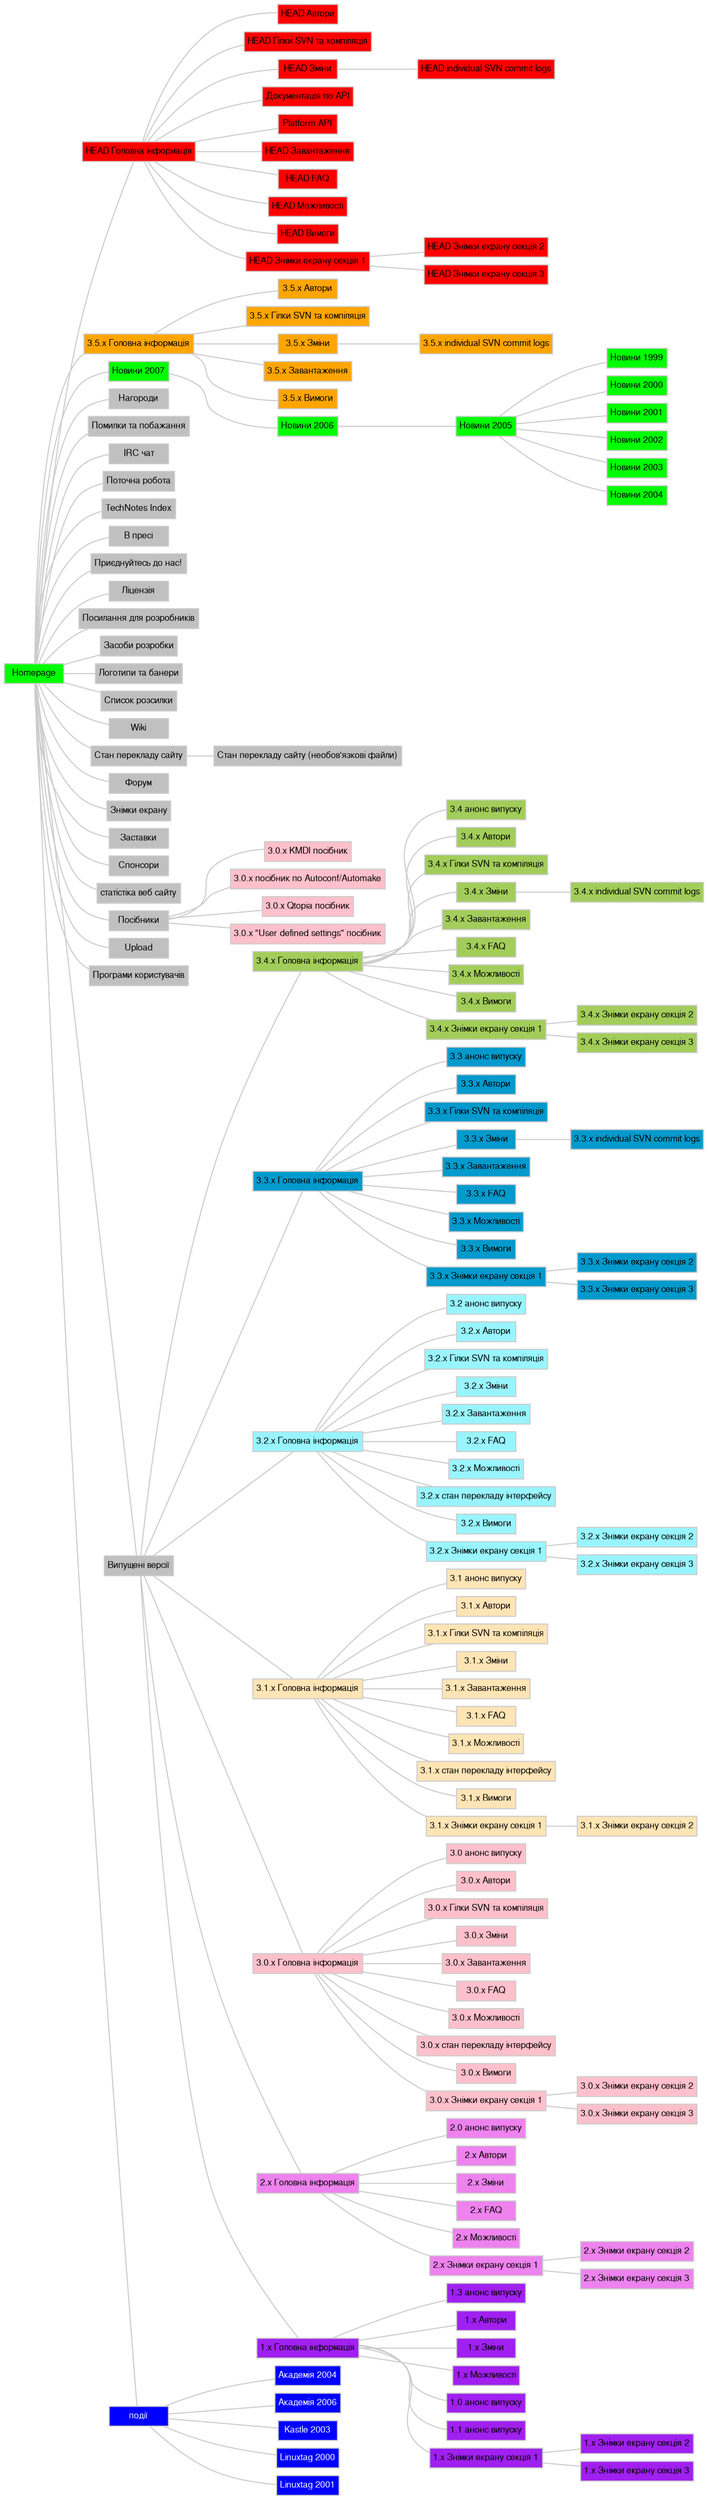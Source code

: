 digraph G {
  fontpath="/usr/X11R6/lib/X11/fonts/truetype";
  charset="utf-8";
  rankdir="LR";
  ranksep="0.2";
  nodesep="0.1";
  overlap="false";
  node [shape="box",color="#cccccc",fontname="FreeSans", fontsize="8",fontcolor="#000000" margin="0.04" height="0.25"];
  edge [color="#cccccc",arrowhead="none"];
  21 [label="HEAD Автори", URL="../index.html?filename=HEAD/authors.html", fillcolor="red", fontcolor="", style="filled"];
  27 -> 21;
  22 [label="HEAD Гілки SVN та компіляція", URL="../index.html?filename=HEAD/branches_compiling.html", fillcolor="red", fontcolor="", style="filled"];
  27 -> 22;
  159 [label="HEAD individual SVN commit logs", URL="../index.html?filename=HEAD/ChangeLog.html", fillcolor="red", fontcolor="", style="filled"];
  29 -> 159;
  29 [label="HEAD Зміни", URL="../index.html?filename=HEAD/changes.html", fillcolor="red", fontcolor="", style="filled"];
  27 -> 29;
  136 [label="Документація по API", URL="../HEAD/doc/api/", fillcolor="red", fontcolor="", style="filled"];
  27 -> 136;
  139 [label="Platform API", URL="../HEAD/doc/platform/", fillcolor="red", fontcolor="", style="filled"];
  27 -> 139;
  24 [label="HEAD Завантаження", URL="../index.html?filename=HEAD/download.html", fillcolor="red", fontcolor="", style="filled"];
  27 -> 24;
  31 [label="HEAD FAQ", URL="../index.html?filename=HEAD/faq.html", fillcolor="red", fontcolor="", style="filled"];
  27 -> 31;
  30 [label="HEAD Можливості", URL="../index.html?filename=HEAD/features.html", fillcolor="red", fontcolor="", style="filled"];
  27 -> 30;
  27 [label="HEAD Головна інформація", URL="../index.html?filename=HEAD/kdevelop.html", fillcolor="red", fontcolor="", style="filled"];
  1 -> 27;
  23 [label="HEAD Вимоги", URL="../index.html?filename=HEAD/requirements.html", fillcolor="red", fontcolor="", style="filled"];
  27 -> 23;
  32 [label="HEAD Знімки екрану секція 1", URL="../index.html?filename=HEAD/screenshots1.html", fillcolor="red", fontcolor="", style="filled"];
  27 -> 32;
  33 [label="HEAD Знімки екрану секція 2", URL="../index.html?filename=HEAD/screenshots2.html", fillcolor="red", fontcolor="", style="filled"];
  32 -> 33;
  34 [label="HEAD Знімки екрану секція 3", URL="../index.html?filename=HEAD/screenshots3.html", fillcolor="red", fontcolor="", style="filled"];
  32 -> 34;
  211 [label="3.5.x Автори", URL="../index.html?filename=3.5/authors.html", fillcolor="orange", fontcolor="", style="filled"];
  209 -> 211;
  212 [label="3.5.x Гілки SVN та компіляція", URL="../index.html?filename=3.5/branches_compiling.html", fillcolor="orange", fontcolor="", style="filled"];
  209 -> 212;
  213 [label="3.5.x individual SVN commit logs", URL="../index.html?filename=3.5/ChangeLog.html", fillcolor="orange", fontcolor="", style="filled"];
  214 -> 213;
  214 [label="3.5.x Зміни", URL="../index.html?filename=3.5/changes.html", fillcolor="orange", fontcolor="", style="filled"];
  209 -> 214;
  217 [label="3.5.x Завантаження", URL="../index.html?filename=3.5/download.html", fillcolor="orange", fontcolor="", style="filled"];
  209 -> 217;
  209 [label="3.5.x Головна інформація", URL="../index.html?filename=3.5/kdevelop.html", fillcolor="orange", fontcolor="", style="filled"];
  1 -> 209;
  220 [label="3.5.x Вимоги", URL="../index.html?filename=3.5/requirements.html", fillcolor="orange", fontcolor="", style="filled"];
  209 -> 220;
  1 [label="Homepage", URL="../index.html?filename=main.html", fillcolor="green", fontcolor="", style="filled"];
  38 [label="Новини 1999", URL="../index.html?filename=main1999.html", fillcolor="green", fontcolor="", style="filled"];
  177 -> 38;
  39 [label="Новини 2000", URL="../index.html?filename=main2000.html", fillcolor="green", fontcolor="", style="filled"];
  177 -> 39;
  40 [label="Новини 2001", URL="../index.html?filename=main2001.html", fillcolor="green", fontcolor="", style="filled"];
  177 -> 40;
  41 [label="Новини 2002", URL="../index.html?filename=main2002.html", fillcolor="green", fontcolor="", style="filled"];
  177 -> 41;
  42 [label="Новини 2003", URL="../index.html?filename=main2003.html", fillcolor="green", fontcolor="", style="filled"];
  177 -> 42;
  118 [label="Новини 2004", URL="../index.html?filename=main2004.html", fillcolor="green", fontcolor="", style="filled"];
  177 -> 118;
  177 [label="Новини 2005", URL="../index.html?filename=main2005.html", fillcolor="green", fontcolor="", style="filled"];
  180 -> 177;
  180 [label="Новини 2006", URL="../index.html?filename=main2006.html", fillcolor="green", fontcolor="", style="filled"];
  225 -> 180;
  225 [label="Новини 2007", URL="../index.html?filename=main2007.html", fillcolor="green", fontcolor="", style="filled"];
  1 -> 225;
  15 [label="Нагороди", URL="../index.html?filename=awards.html", fillcolor="gray", fontcolor="", style="filled"];
  1 -> 15;
  5 [label="Помилки та побажання", URL="../index.html?filename=bugs.html", fillcolor="gray", fontcolor="", style="filled"];
  1 -> 5;
  135 [label="IRC чат", URL="../chat/", fillcolor="gray", fontcolor="", style="filled"];
  1 -> 135;
  105 [label="Поточна робота", URL="../index.html?filename=current_work.html", fillcolor="gray", fontcolor="", style="filled"];
  1 -> 105;
  117 [label="TechNotes Index", URL="../index.html?filename=doc/technotes/index.html", fillcolor="gray", fontcolor="", style="filled"];
  1 -> 117;
  36 [label="В пресі", URL="../index.html?filename=in_the_press.html", fillcolor="gray", fontcolor="", style="filled"];
  1 -> 36;
  16 [label="Приєднуйтесь до нас!", URL="../index.html?filename=join-the-team.html", fillcolor="gray", fontcolor="", style="filled"];
  1 -> 16;
  37 [label="Ліцензія", URL="../index.html?filename=license.html", fillcolor="gray", fontcolor="", style="filled"];
  1 -> 37;
  7 [label="Посилання для розробників", URL="../index.html?filename=links_development.html", fillcolor="gray", fontcolor="", style="filled"];
  1 -> 7;
  11 [label="Засоби розробки", URL="../index.html?filename=links_tools.html", fillcolor="gray", fontcolor="", style="filled"];
  1 -> 11;
  13 [label="Логотипи та банери", URL="../index.html?filename=logos_banners.html", fillcolor="gray", fontcolor="", style="filled"];
  1 -> 13;
  17 [label="Список розсилки", URL="../index.html?filename=mailinglist.html", fillcolor="gray", fontcolor="", style="filled"];
  1 -> 17;
  134 [label="Wiki", URL="../mediawiki/", fillcolor="gray", fontcolor="", style="filled"];
  1 -> 134;
  112 [label="Стан перекладу сайту (необов\'язкові файли)", URL="../index.html?filename=optional_files_translation_status.html", fillcolor="gray", fontcolor="", style="filled"];
  111 -> 112;
  137 [label="Форум", URL="../phorum5/", fillcolor="gray", fontcolor="", style="filled"];
  1 -> 137;
  43 [label="Знімки екрану", URL="../index.html?filename=pic_corner.html", fillcolor="gray", fontcolor="", style="filled"];
  1 -> 43;
  44 [label="Заставки", URL="../index.html?filename=splashscreens.html", fillcolor="gray", fontcolor="", style="filled"];
  1 -> 44;
  8 [label="Спонсори", URL="../index.html?filename=sponsors.html", fillcolor="gray", fontcolor="", style="filled"];
  1 -> 8;
  45 [label="статістіка веб сайту", URL="../index.html?filename=stats.html", fillcolor="gray", fontcolor="", style="filled"];
  1 -> 45;
  103 [label="Посібники", URL="../index.html?filename=tutorials.html", fillcolor="gray", fontcolor="", style="filled"];
  1 -> 103;
  18 [label="Upload", URL="../index.html?filename=upload.html", fillcolor="gray", fontcolor="", style="filled"];
  1 -> 18;
  9 [label="Програми користувачів", URL="../index.html?filename=users.html", fillcolor="gray", fontcolor="", style="filled"];
  1 -> 9;
  12 [label="Випущені версії", URL="../index.html?filename=versions.html", fillcolor="gray", fontcolor="", style="filled"];
  1 -> 12;
  111 [label="Стан перекладу сайту", URL="../index.html?filename=website_translation_status.html", fillcolor="gray", fontcolor="", style="filled"];
  1 -> 111;
  162 [label="3.4 анонс випуску", URL="../index.html?filename=3.4/announce-kdevelop-3.4.html", fillcolor="darkolivegreen3", fontcolor="", style="filled"];
  161 -> 162;
  163 [label="3.4.x Автори", URL="../index.html?filename=3.4/authors.html", fillcolor="darkolivegreen3", fontcolor="", style="filled"];
  161 -> 163;
  164 [label="3.4.x Гілки SVN та компіляція", URL="../index.html?filename=3.4/branches_compiling.html", fillcolor="darkolivegreen3", fontcolor="", style="filled"];
  161 -> 164;
  165 [label="3.4.x individual SVN commit logs", URL="../index.html?filename=3.4/ChangeLog.html", fillcolor="darkolivegreen3", fontcolor="", style="filled"];
  166 -> 165;
  166 [label="3.4.x Зміни", URL="../index.html?filename=3.4/changes.html", fillcolor="darkolivegreen3", fontcolor="", style="filled"];
  161 -> 166;
  168 [label="3.4.x Завантаження", URL="../index.html?filename=3.4/download.html", fillcolor="darkolivegreen3", fontcolor="", style="filled"];
  161 -> 168;
  169 [label="3.4.x FAQ", URL="../index.html?filename=3.4/faq.html", fillcolor="darkolivegreen3", fontcolor="", style="filled"];
  161 -> 169;
  170 [label="3.4.x Можливості", URL="../index.html?filename=3.4/features.html", fillcolor="darkolivegreen3", fontcolor="", style="filled"];
  161 -> 170;
  161 [label="3.4.x Головна інформація", URL="../index.html?filename=3.4/kdevelop.html", fillcolor="darkolivegreen3", fontcolor="", style="filled"];
  12 -> 161;
  172 [label="3.4.x Вимоги", URL="../index.html?filename=3.4/requirements.html", fillcolor="darkolivegreen3", fontcolor="", style="filled"];
  161 -> 172;
  173 [label="3.4.x Знімки екрану секція 1", URL="../index.html?filename=3.4/screenshots1.html", fillcolor="darkolivegreen3", fontcolor="", style="filled"];
  161 -> 173;
  174 [label="3.4.x Знімки екрану секція 2", URL="../index.html?filename=3.4/screenshots2.html", fillcolor="darkolivegreen3", fontcolor="", style="filled"];
  173 -> 174;
  175 [label="3.4.x Знімки екрану секція 3", URL="../index.html?filename=3.4/screenshots3.html", fillcolor="darkolivegreen3", fontcolor="", style="filled"];
  173 -> 175;
  144 [label="3.3 анонс випуску", URL="../index.html?filename=3.3/announce-kdevelop-3.3.html", fillcolor="deepskyblue3", fontcolor="", style="filled"];
  143 -> 144;
  145 [label="3.3.x Автори", URL="../index.html?filename=3.3/authors.html", fillcolor="deepskyblue3", fontcolor="", style="filled"];
  143 -> 145;
  146 [label="3.3.x Гілки SVN та компіляція", URL="../index.html?filename=3.3/branches_compiling.html", fillcolor="deepskyblue3", fontcolor="", style="filled"];
  143 -> 146;
  158 [label="3.3.x individual SVN commit logs", URL="../index.html?filename=3.3/ChangeLog.html", fillcolor="deepskyblue3", fontcolor="", style="filled"];
  147 -> 158;
  147 [label="3.3.x Зміни", URL="../index.html?filename=3.3/changes.html", fillcolor="deepskyblue3", fontcolor="", style="filled"];
  143 -> 147;
  149 [label="3.3.x Завантаження", URL="../index.html?filename=3.3/download.html", fillcolor="deepskyblue3", fontcolor="", style="filled"];
  143 -> 149;
  150 [label="3.3.x FAQ", URL="../index.html?filename=3.3/faq.html", fillcolor="deepskyblue3", fontcolor="", style="filled"];
  143 -> 150;
  151 [label="3.3.x Можливості", URL="../index.html?filename=3.3/features.html", fillcolor="deepskyblue3", fontcolor="", style="filled"];
  143 -> 151;
  143 [label="3.3.x Головна інформація", URL="../index.html?filename=3.3/kdevelop.html", fillcolor="deepskyblue3", fontcolor="", style="filled"];
  12 -> 143;
  153 [label="3.3.x Вимоги", URL="../index.html?filename=3.3/requirements.html", fillcolor="deepskyblue3", fontcolor="", style="filled"];
  143 -> 153;
  154 [label="3.3.x Знімки екрану секція 1", URL="../index.html?filename=3.3/screenshots1.html", fillcolor="deepskyblue3", fontcolor="", style="filled"];
  143 -> 154;
  155 [label="3.3.x Знімки екрану секція 2", URL="../index.html?filename=3.3/screenshots2.html", fillcolor="deepskyblue3", fontcolor="", style="filled"];
  154 -> 155;
  156 [label="3.3.x Знімки екрану секція 3", URL="../index.html?filename=3.3/screenshots3.html", fillcolor="deepskyblue3", fontcolor="", style="filled"];
  154 -> 156;
  120 [label="3.2 анонс випуску", URL="../index.html?filename=3.2/announce-kdevelop-3.2.html", fillcolor="cadetblue1", fontcolor="", style="filled"];
  119 -> 120;
  121 [label="3.2.x Автори", URL="../index.html?filename=3.2/authors.html", fillcolor="cadetblue1", fontcolor="", style="filled"];
  119 -> 121;
  122 [label="3.2.x Гілки SVN та компіляція", URL="../index.html?filename=3.2/branches_compiling.html", fillcolor="cadetblue1", fontcolor="", style="filled"];
  119 -> 122;
  123 [label="3.2.x Зміни", URL="../index.html?filename=3.2/changes.html", fillcolor="cadetblue1", fontcolor="", style="filled"];
  119 -> 123;
  125 [label="3.2.x Завантаження", URL="../index.html?filename=3.2/download.html", fillcolor="cadetblue1", fontcolor="", style="filled"];
  119 -> 125;
  126 [label="3.2.x FAQ", URL="../index.html?filename=3.2/faq.html", fillcolor="cadetblue1", fontcolor="", style="filled"];
  119 -> 126;
  127 [label="3.2.x Можливості", URL="../index.html?filename=3.2/features.html", fillcolor="cadetblue1", fontcolor="", style="filled"];
  119 -> 127;
  119 [label="3.2.x Головна інформація", URL="../index.html?filename=3.2/kdevelop.html", fillcolor="cadetblue1", fontcolor="", style="filled"];
  12 -> 119;
  128 [label="3.2.x стан перекладу інтерфейсу", URL="../index.html?filename=3.2/kdevelop_po_status.html", fillcolor="cadetblue1", fontcolor="", style="filled"];
  119 -> 128;
  133 [label="3.2.x Вимоги", URL="../index.html?filename=3.2/requirements.html", fillcolor="cadetblue1", fontcolor="", style="filled"];
  119 -> 133;
  129 [label="3.2.x Знімки екрану секція 1", URL="../index.html?filename=3.2/screenshots1.html", fillcolor="cadetblue1", fontcolor="", style="filled"];
  119 -> 129;
  130 [label="3.2.x Знімки екрану секція 2", URL="../index.html?filename=3.2/screenshots2.html", fillcolor="cadetblue1", fontcolor="", style="filled"];
  129 -> 130;
  131 [label="3.2.x Знімки екрану секція 3", URL="../index.html?filename=3.2/screenshots3.html", fillcolor="cadetblue1", fontcolor="", style="filled"];
  129 -> 131;
  88 [label="3.1 анонс випуску", URL="../index.html?filename=3.1/announce-kdevelop-3.1.html", fillcolor="moccasin", fontcolor="", style="filled"];
  4 -> 88;
  77 [label="3.1.x Автори", URL="../index.html?filename=3.1/authors.html", fillcolor="moccasin", fontcolor="", style="filled"];
  4 -> 77;
  78 [label="3.1.x Гілки SVN та компіляція", URL="../index.html?filename=3.1/branches_compiling.html", fillcolor="moccasin", fontcolor="", style="filled"];
  4 -> 78;
  89 [label="3.1.x Зміни", URL="../index.html?filename=3.1/changes.html", fillcolor="moccasin", fontcolor="", style="filled"];
  4 -> 89;
  80 [label="3.1.x Завантаження", URL="../index.html?filename=3.1/download.html", fillcolor="moccasin", fontcolor="", style="filled"];
  4 -> 80;
  90 [label="3.1.x FAQ", URL="../index.html?filename=3.1/faq.html", fillcolor="moccasin", fontcolor="", style="filled"];
  4 -> 90;
  91 [label="3.1.x Можливості", URL="../index.html?filename=3.1/features.html", fillcolor="moccasin", fontcolor="", style="filled"];
  4 -> 91;
  4 [label="3.1.x Головна інформація", URL="../index.html?filename=3.1/kdevelop.html", fillcolor="moccasin", fontcolor="", style="filled"];
  12 -> 4;
  81 [label="3.1.x стан перекладу інтерфейсу", URL="../index.html?filename=3.1/kdevelop_po_status.html", fillcolor="moccasin", fontcolor="", style="filled"];
  4 -> 81;
  82 [label="3.1.x Вимоги", URL="../index.html?filename=3.1/requirements.html", fillcolor="moccasin", fontcolor="", style="filled"];
  4 -> 82;
  92 [label="3.1.x Знімки екрану секція 1", URL="../index.html?filename=3.1/screenshots1.html", fillcolor="moccasin", fontcolor="", style="filled"];
  4 -> 92;
  93 [label="3.1.x Знімки екрану секція 2", URL="../index.html?filename=3.1/screenshots2.html", fillcolor="moccasin", fontcolor="", style="filled"];
  92 -> 93;
  62 [label="3.0 анонс випуску", URL="../index.html?filename=3.0/announce-kdevelop-3.0.html", fillcolor="pink", fontcolor="", style="filled"];
  3 -> 62;
  69 [label="3.0.x Автори", URL="../index.html?filename=3.0/authors.html", fillcolor="pink", fontcolor="", style="filled"];
  3 -> 69;
  73 [label="3.0.x Гілки SVN та компіляція", URL="../index.html?filename=3.0/branches_compiling.html", fillcolor="pink", fontcolor="", style="filled"];
  3 -> 73;
  63 [label="3.0.x Зміни", URL="../index.html?filename=3.0/changes.html", fillcolor="pink", fontcolor="", style="filled"];
  3 -> 63;
  140 [label="3.0.x KMDI посібник", URL="../3.0/doc/kmditutorial/index.html", fillcolor="pink", fontcolor="", style="filled"];
  103 -> 140;
  76 [label="3.0.x посібник по Autoconf/Automake", URL="../index.html?filename=3.0/doc/tutorial_autoconf.html", fillcolor="pink", fontcolor="", style="filled"];
  103 -> 76;
  141 [label="3.0.x Qtopia посібник", URL="../3.0/doc/tutorial_qtopia/index.html", fillcolor="pink", fontcolor="", style="filled"];
  103 -> 141;
  142 [label="3.0.x \"User defined settings\" посібник", URL="../3.0/doc/tutorial_settings/index.html", fillcolor="pink", fontcolor="", style="filled"];
  103 -> 142;
  74 [label="3.0.x Завантаження", URL="../index.html?filename=3.0/download.html", fillcolor="pink", fontcolor="", style="filled"];
  3 -> 74;
  64 [label="3.0.x FAQ", URL="../index.html?filename=3.0/faq.html", fillcolor="pink", fontcolor="", style="filled"];
  3 -> 64;
  71 [label="3.0.x Можливості", URL="../index.html?filename=3.0/features.html", fillcolor="pink", fontcolor="", style="filled"];
  3 -> 71;
  3 [label="3.0.x Головна інформація", URL="../index.html?filename=3.0/kdevelop.html", fillcolor="pink", fontcolor="", style="filled"];
  12 -> 3;
  160 [label="3.0.x стан перекладу інтерфейсу", URL="../index.html?filename=3.0/kdevelop_po_status.html", fillcolor="pink", fontcolor="", style="filled"];
  3 -> 160;
  72 [label="3.0.x Вимоги", URL="../index.html?filename=3.0/requirements.html", fillcolor="pink", fontcolor="", style="filled"];
  3 -> 72;
  66 [label="3.0.x Знімки екрану секція 1", URL="../index.html?filename=3.0/screenshots1.html", fillcolor="pink", fontcolor="", style="filled"];
  3 -> 66;
  67 [label="3.0.x Знімки екрану секція 2", URL="../index.html?filename=3.0/screenshots2.html", fillcolor="pink", fontcolor="", style="filled"];
  66 -> 67;
  68 [label="3.0.x Знімки екрану секція 3", URL="../index.html?filename=3.0/screenshots3.html", fillcolor="pink", fontcolor="", style="filled"];
  66 -> 68;
  54 [label="2.0 анонс випуску", URL="../index.html?filename=2.1/announce-kdevelop-2.0.html", fillcolor="violet", fontcolor="", style="filled"];
  20 -> 54;
  55 [label="2.x Автори", URL="../index.html?filename=2.1/authors.html", fillcolor="violet", fontcolor="", style="filled"];
  20 -> 55;
  56 [label="2.x Зміни", URL="../index.html?filename=2.1/changes.html", fillcolor="violet", fontcolor="", style="filled"];
  20 -> 56;
  57 [label="2.x FAQ", URL="../index.html?filename=2.1/faq.html", fillcolor="violet", fontcolor="", style="filled"];
  20 -> 57;
  58 [label="2.x Можливості", URL="../index.html?filename=2.1/features.html", fillcolor="violet", fontcolor="", style="filled"];
  20 -> 58;
  20 [label="2.x Головна інформація", URL="../index.html?filename=2.1/kdevelop.html", fillcolor="violet", fontcolor="", style="filled"];
  12 -> 20;
  59 [label="2.x Знімки екрану секція 1", URL="../index.html?filename=2.1/screenshots1.html", fillcolor="violet", fontcolor="", style="filled"];
  20 -> 59;
  60 [label="2.x Знімки екрану секція 2", URL="../index.html?filename=2.1/screenshots2.html", fillcolor="violet", fontcolor="", style="filled"];
  59 -> 60;
  61 [label="2.x Знімки екрану секція 3", URL="../index.html?filename=2.1/screenshots3.html", fillcolor="violet", fontcolor="", style="filled"];
  59 -> 61;
  46 [label="1.3 анонс випуску", URL="../index.html?filename=1.3/announce-kdevelop-1.3.html", fillcolor="purple", fontcolor="", style="filled"];
  19 -> 46;
  47 [label="1.x Автори", URL="../index.html?filename=1.3/authors.html", fillcolor="purple", fontcolor="", style="filled"];
  19 -> 47;
  48 [label="1.x Зміни", URL="../index.html?filename=1.3/changes.html", fillcolor="purple", fontcolor="", style="filled"];
  19 -> 48;
  49 [label="1.x Можливості", URL="../index.html?filename=1.3/features.html", fillcolor="purple", fontcolor="", style="filled"];
  19 -> 49;
  19 [label="1.x Головна інформація", URL="../index.html?filename=1.3/kdevelop.html", fillcolor="purple", fontcolor="", style="filled"];
  12 -> 19;
  2 [label="1.0 анонс випуску", URL="../index.html?filename=1.3/pressrelease1.0.html", fillcolor="purple", fontcolor="", style="filled"];
  19 -> 2;
  50 [label="1.1 анонс випуску", URL="../index.html?filename=1.3/pressrelease1.1.html", fillcolor="purple", fontcolor="", style="filled"];
  19 -> 50;
  51 [label="1.x Знімки екрану секція 1", URL="../index.html?filename=1.3/screenshots1.html", fillcolor="purple", fontcolor="", style="filled"];
  19 -> 51;
  52 [label="1.x Знімки екрану секція 2", URL="../index.html?filename=1.3/screenshots2.html", fillcolor="purple", fontcolor="", style="filled"];
  51 -> 52;
  53 [label="1.x Знімки екрану секція 3", URL="../index.html?filename=1.3/screenshots3.html", fillcolor="purple", fontcolor="", style="filled"];
  51 -> 53;
  84 [label="події", URL="../index.html?filename=events.html", fillcolor="blue", fontcolor="white", style="filled"];
  1 -> 84;
  114 [label="Академія 2004", URL="../index.html?filename=events/akademy2004.html", fillcolor="blue", fontcolor="white", style="filled"];
  84 -> 114;
  178 [label="Академія 2006", URL="../index.html?filename=events/akademy2006.html", fillcolor="blue", fontcolor="white", style="filled"];
  84 -> 178;
  87 [label="Kastle 2003", URL="../index.html?filename=events/kastle2003.html", fillcolor="blue", fontcolor="white", style="filled"];
  84 -> 87;
  85 [label="Linuxtag 2000", URL="../index.html?filename=events/linuxtag2000.html", fillcolor="blue", fontcolor="white", style="filled"];
  84 -> 85;
  86 [label="Linuxtag 2001", URL="../index.html?filename=events/linuxtag2001.html", fillcolor="blue", fontcolor="white", style="filled"];
  84 -> 86;
}